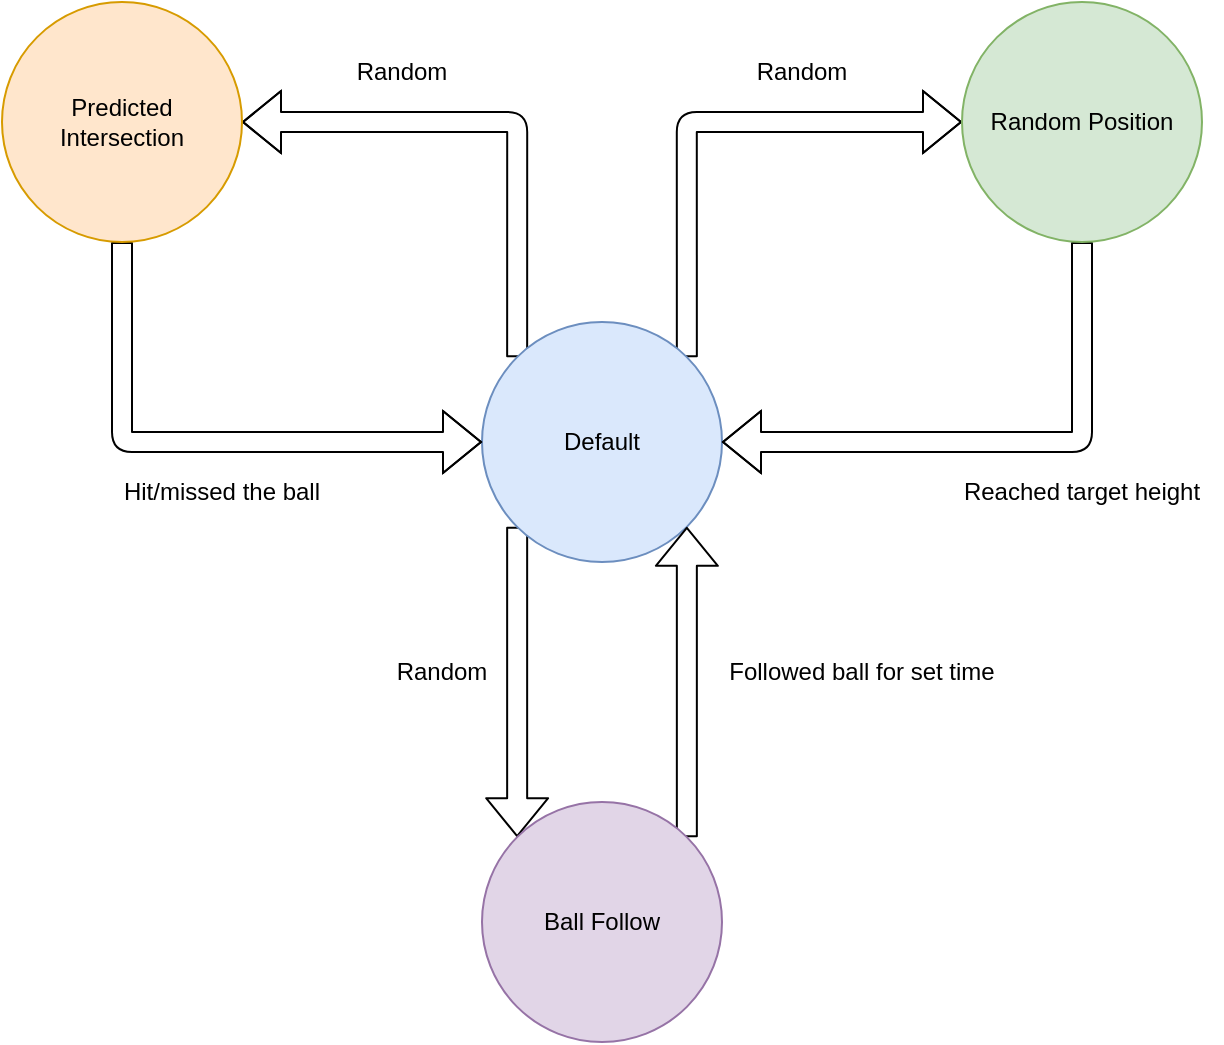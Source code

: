 <mxfile version="20.3.6" type="github">
  <diagram id="g9qfzgHPebZQgW2fT0E4" name="Page-1">
    <mxGraphModel dx="870" dy="626" grid="1" gridSize="10" guides="1" tooltips="1" connect="1" arrows="1" fold="1" page="1" pageScale="1" pageWidth="827" pageHeight="1169" math="0" shadow="0">
      <root>
        <mxCell id="0" />
        <mxCell id="1" parent="0" />
        <mxCell id="8kjbvUu87JB6cAuW_LZx-5" value="" style="rounded=1;orthogonalLoop=1;jettySize=auto;html=1;exitX=1;exitY=0;exitDx=0;exitDy=0;entryX=0;entryY=0.5;entryDx=0;entryDy=0;shape=flexArrow;edgeStyle=orthogonalEdgeStyle;fillColor=default;fillStyle=solid;" edge="1" parent="1" source="8kjbvUu87JB6cAuW_LZx-1" target="8kjbvUu87JB6cAuW_LZx-2">
          <mxGeometry relative="1" as="geometry">
            <Array as="points">
              <mxPoint x="462" y="100" />
            </Array>
          </mxGeometry>
        </mxCell>
        <mxCell id="8kjbvUu87JB6cAuW_LZx-9" value="" style="edgeStyle=orthogonalEdgeStyle;shape=flexArrow;rounded=1;orthogonalLoop=1;jettySize=auto;html=1;exitX=0;exitY=0;exitDx=0;exitDy=0;entryX=1;entryY=0.5;entryDx=0;entryDy=0;fillColor=default;fillStyle=solid;" edge="1" parent="1" source="8kjbvUu87JB6cAuW_LZx-1" target="8kjbvUu87JB6cAuW_LZx-4">
          <mxGeometry relative="1" as="geometry">
            <Array as="points">
              <mxPoint x="378" y="100" />
            </Array>
          </mxGeometry>
        </mxCell>
        <mxCell id="8kjbvUu87JB6cAuW_LZx-10" value="" style="edgeStyle=orthogonalEdgeStyle;shape=flexArrow;rounded=1;orthogonalLoop=1;jettySize=auto;html=1;exitX=0;exitY=1;exitDx=0;exitDy=0;entryX=0;entryY=0;entryDx=0;entryDy=0;fillColor=default;fillStyle=solid;" edge="1" parent="1" source="8kjbvUu87JB6cAuW_LZx-1" target="8kjbvUu87JB6cAuW_LZx-3">
          <mxGeometry relative="1" as="geometry" />
        </mxCell>
        <mxCell id="8kjbvUu87JB6cAuW_LZx-1" value="Default" style="ellipse;whiteSpace=wrap;html=1;aspect=fixed;fillColor=#dae8fc;strokeColor=#6c8ebf;" vertex="1" parent="1">
          <mxGeometry x="360" y="200" width="120" height="120" as="geometry" />
        </mxCell>
        <mxCell id="8kjbvUu87JB6cAuW_LZx-6" value="" style="edgeStyle=orthogonalEdgeStyle;shape=flexArrow;rounded=1;orthogonalLoop=1;jettySize=auto;html=1;exitX=0.5;exitY=1;exitDx=0;exitDy=0;entryX=1;entryY=0.5;entryDx=0;entryDy=0;fillColor=default;fillStyle=solid;" edge="1" parent="1" source="8kjbvUu87JB6cAuW_LZx-2" target="8kjbvUu87JB6cAuW_LZx-1">
          <mxGeometry relative="1" as="geometry" />
        </mxCell>
        <mxCell id="8kjbvUu87JB6cAuW_LZx-2" value="Random Position" style="ellipse;whiteSpace=wrap;html=1;aspect=fixed;fillColor=#d5e8d4;strokeColor=#82b366;" vertex="1" parent="1">
          <mxGeometry x="600" y="40" width="120" height="120" as="geometry" />
        </mxCell>
        <mxCell id="8kjbvUu87JB6cAuW_LZx-11" style="edgeStyle=orthogonalEdgeStyle;shape=flexArrow;rounded=1;orthogonalLoop=1;jettySize=auto;html=1;exitX=1;exitY=0;exitDx=0;exitDy=0;entryX=1;entryY=1;entryDx=0;entryDy=0;fillColor=default;fillStyle=solid;" edge="1" parent="1" source="8kjbvUu87JB6cAuW_LZx-3" target="8kjbvUu87JB6cAuW_LZx-1">
          <mxGeometry relative="1" as="geometry" />
        </mxCell>
        <mxCell id="8kjbvUu87JB6cAuW_LZx-3" value="Ball Follow" style="ellipse;whiteSpace=wrap;html=1;aspect=fixed;fillColor=#e1d5e7;strokeColor=#9673a6;" vertex="1" parent="1">
          <mxGeometry x="360" y="440" width="120" height="120" as="geometry" />
        </mxCell>
        <mxCell id="8kjbvUu87JB6cAuW_LZx-8" style="edgeStyle=orthogonalEdgeStyle;shape=flexArrow;rounded=1;orthogonalLoop=1;jettySize=auto;html=1;exitX=0.5;exitY=1;exitDx=0;exitDy=0;entryX=0;entryY=0.5;entryDx=0;entryDy=0;fillColor=default;fillStyle=solid;" edge="1" parent="1" source="8kjbvUu87JB6cAuW_LZx-4" target="8kjbvUu87JB6cAuW_LZx-1">
          <mxGeometry relative="1" as="geometry" />
        </mxCell>
        <mxCell id="8kjbvUu87JB6cAuW_LZx-4" value="Predicted&lt;br&gt;Intersection" style="ellipse;whiteSpace=wrap;html=1;aspect=fixed;fillColor=#ffe6cc;strokeColor=#d79b00;" vertex="1" parent="1">
          <mxGeometry x="120" y="40" width="120" height="120" as="geometry" />
        </mxCell>
        <mxCell id="8kjbvUu87JB6cAuW_LZx-12" value="Reached target height" style="text;html=1;align=center;verticalAlign=middle;whiteSpace=wrap;rounded=1;glass=0;fillColor=default;" vertex="1" parent="1">
          <mxGeometry x="590" y="270" width="140" height="30" as="geometry" />
        </mxCell>
        <mxCell id="8kjbvUu87JB6cAuW_LZx-14" value="Random" style="text;html=1;align=center;verticalAlign=middle;whiteSpace=wrap;rounded=1;glass=0;fillColor=default;" vertex="1" parent="1">
          <mxGeometry x="290" y="60" width="60" height="30" as="geometry" />
        </mxCell>
        <mxCell id="8kjbvUu87JB6cAuW_LZx-15" value="Random" style="text;html=1;align=center;verticalAlign=middle;whiteSpace=wrap;rounded=1;glass=0;fillColor=default;" vertex="1" parent="1">
          <mxGeometry x="490" y="60" width="60" height="30" as="geometry" />
        </mxCell>
        <mxCell id="8kjbvUu87JB6cAuW_LZx-16" value="Random" style="text;html=1;align=center;verticalAlign=middle;whiteSpace=wrap;rounded=1;glass=0;fillColor=default;" vertex="1" parent="1">
          <mxGeometry x="310" y="360" width="60" height="30" as="geometry" />
        </mxCell>
        <mxCell id="8kjbvUu87JB6cAuW_LZx-17" value="Hit/missed the ball&lt;span style=&quot;color: rgba(0, 0, 0, 0); font-family: monospace; font-size: 0px; text-align: start;&quot;&gt;%3CmxGraphModel%3E%3Croot%3E%3CmxCell%20id%3D%220%22%2F%3E%3CmxCell%20id%3D%221%22%20parent%3D%220%22%2F%3E%3CmxCell%20id%3D%222%22%20value%3D%22Reached%20target%20height%22%20style%3D%22text%3Bhtml%3D1%3Balign%3Dcenter%3BverticalAlign%3Dmiddle%3BwhiteSpace%3Dwrap%3Brounded%3D1%3Bglass%3D0%3BfillColor%3Ddefault%3B%22%20vertex%3D%221%22%20parent%3D%221%22%3E%3CmxGeometry%20x%3D%22590%22%20y%3D%22270%22%20width%3D%22140%22%20height%3D%2230%22%20as%3D%22geometry%22%2F%3E%3C%2FmxCell%3E%3C%2Froot%3E%3C%2FmxGraphModel%3E&lt;/span&gt;" style="text;html=1;align=center;verticalAlign=middle;whiteSpace=wrap;rounded=1;glass=0;fillColor=default;" vertex="1" parent="1">
          <mxGeometry x="160" y="270" width="140" height="30" as="geometry" />
        </mxCell>
        <mxCell id="8kjbvUu87JB6cAuW_LZx-18" value="Followed ball for set time" style="text;html=1;align=center;verticalAlign=middle;whiteSpace=wrap;rounded=1;glass=0;fillColor=default;" vertex="1" parent="1">
          <mxGeometry x="480" y="360" width="140" height="30" as="geometry" />
        </mxCell>
      </root>
    </mxGraphModel>
  </diagram>
</mxfile>
